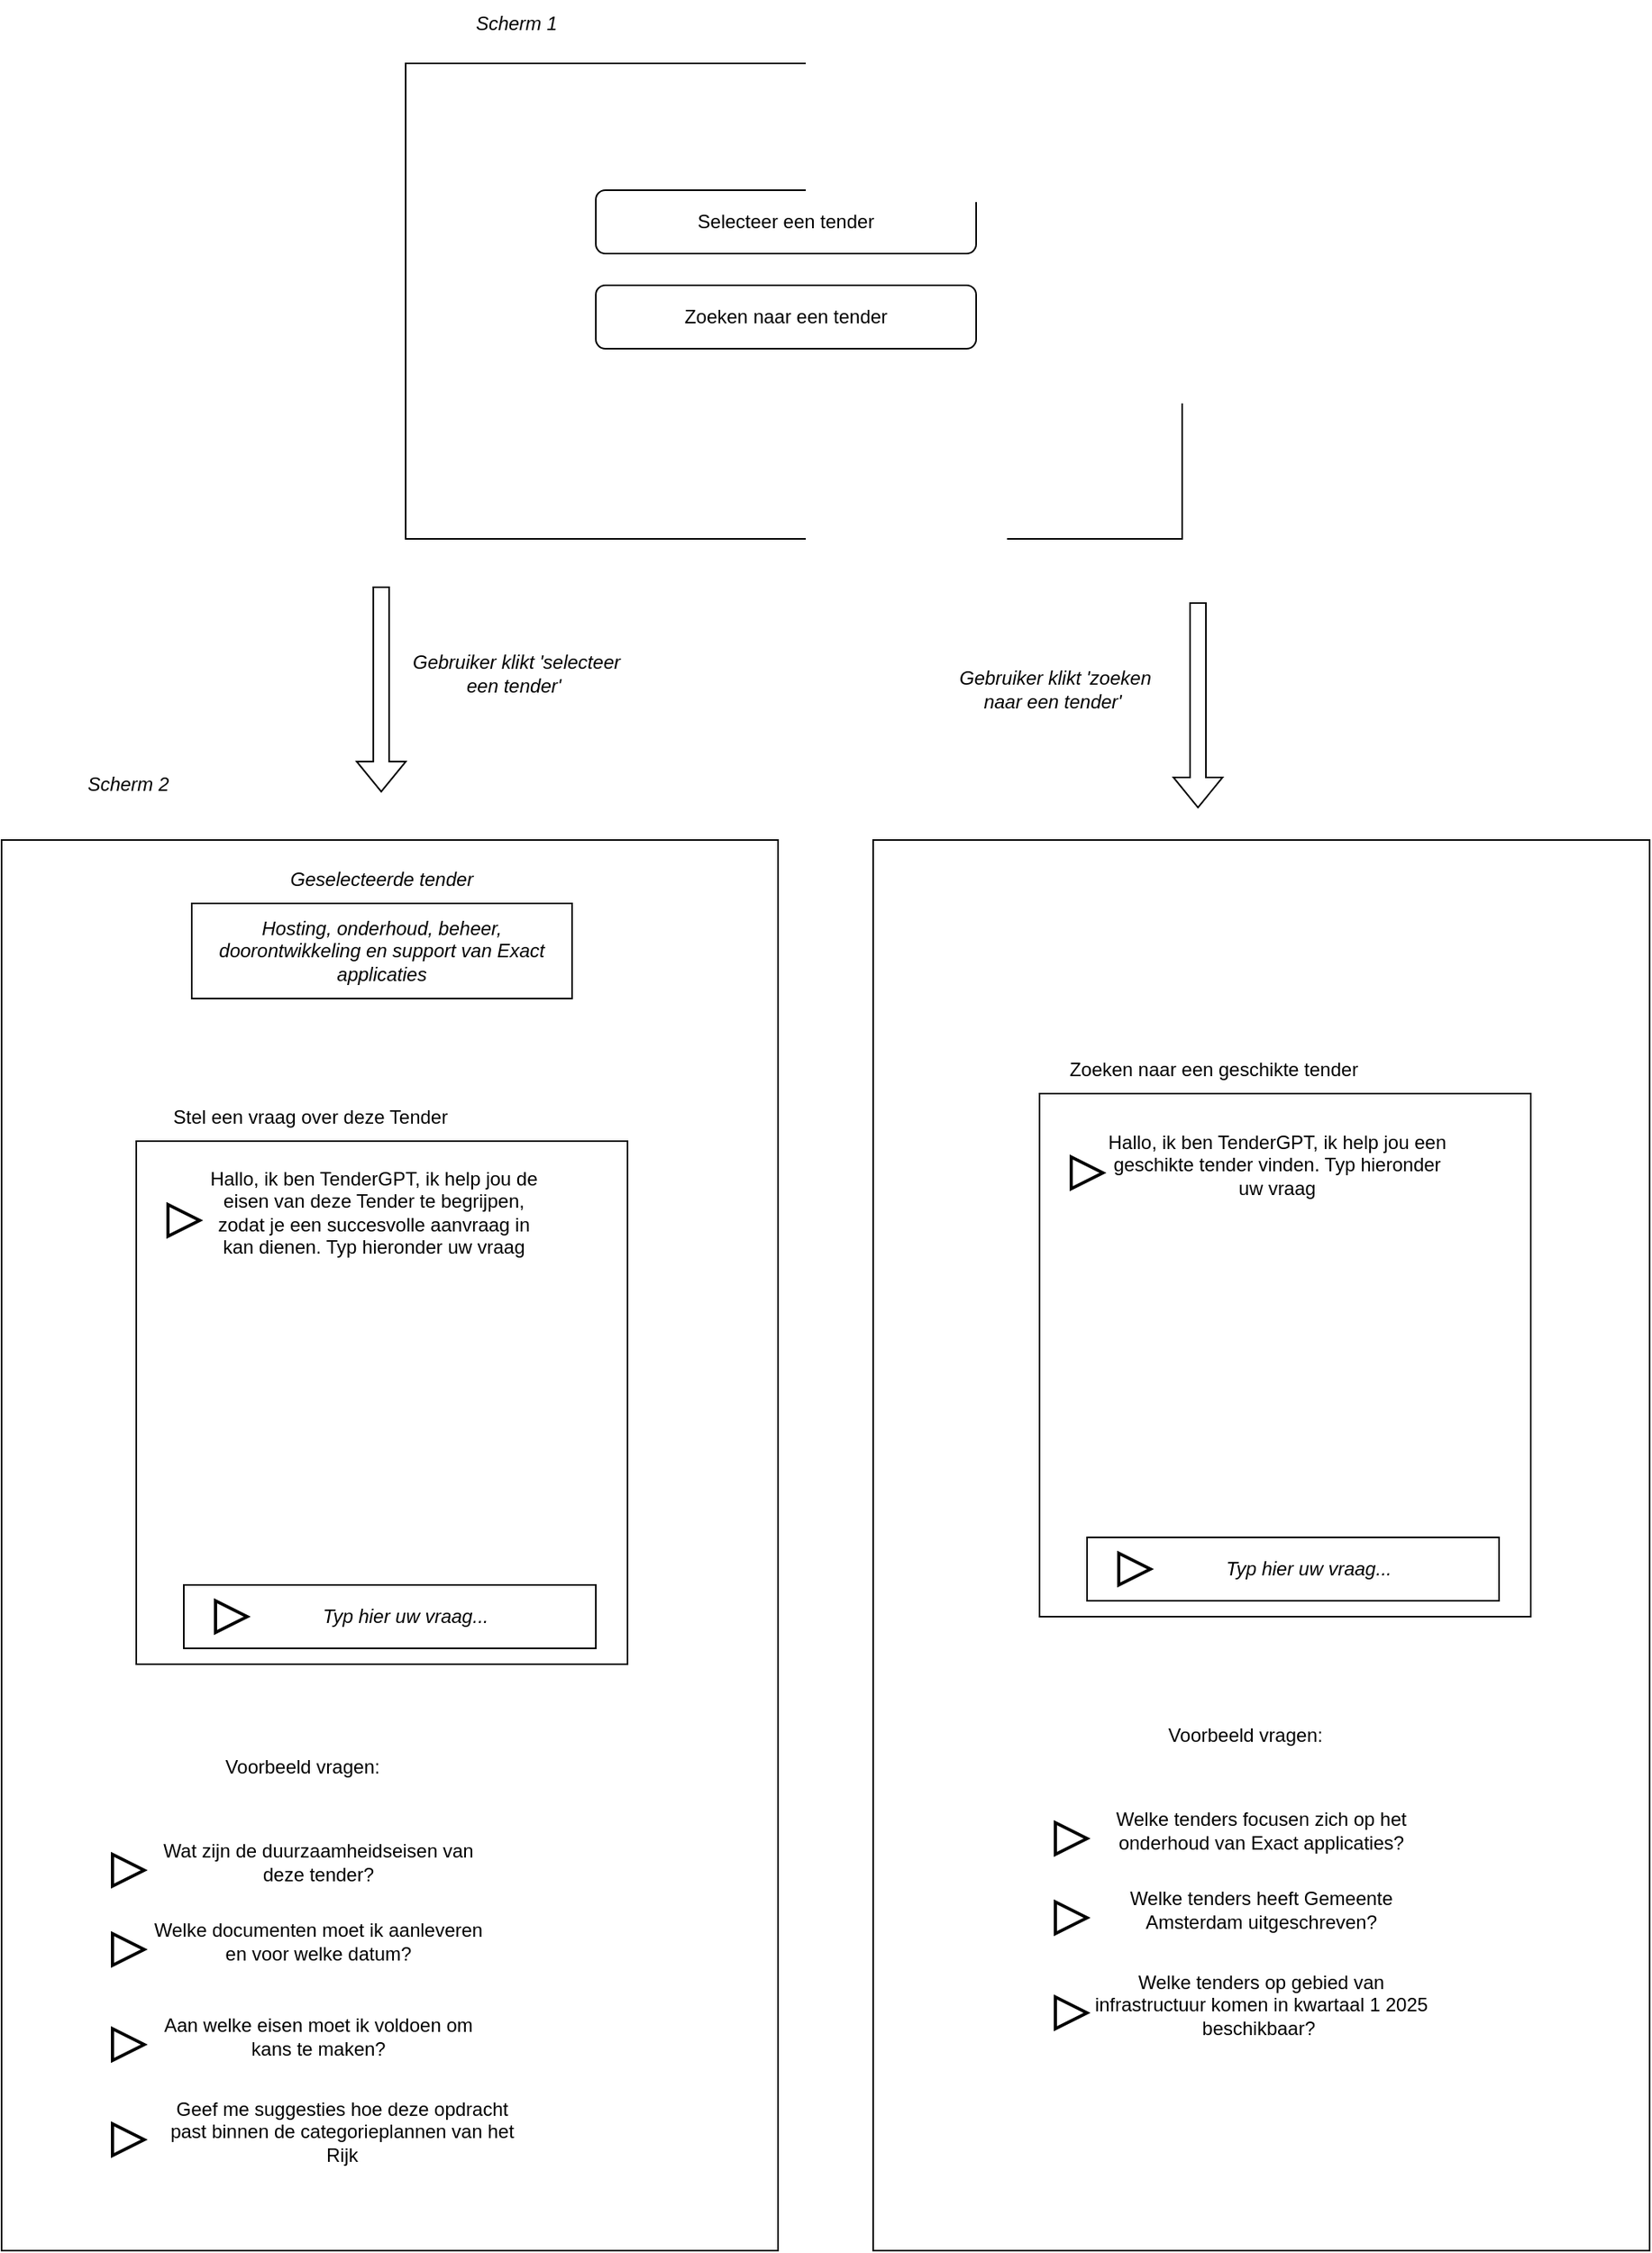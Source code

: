 <mxfile version="15.4.0" type="device"><diagram id="0NIoe1NZDVQokcdDmoen" name="Page-1"><mxGraphModel dx="1296" dy="1176" grid="1" gridSize="10" guides="1" tooltips="1" connect="1" arrows="1" fold="1" page="1" pageScale="1" pageWidth="850" pageHeight="1100" math="0" shadow="0"><root><mxCell id="0"/><mxCell id="1" parent="0"/><mxCell id="rOGVCe3DXI1mIsyDUn-8-42" value="" style="rounded=0;whiteSpace=wrap;html=1;" vertex="1" parent="1"><mxGeometry x="785" y="810" width="490" height="890" as="geometry"/></mxCell><mxCell id="rOGVCe3DXI1mIsyDUn-8-1" value="" style="rounded=0;whiteSpace=wrap;html=1;" vertex="1" parent="1"><mxGeometry x="490" y="320" width="490" height="300" as="geometry"/></mxCell><mxCell id="rOGVCe3DXI1mIsyDUn-8-3" value="Selecteer een tender" style="rounded=1;whiteSpace=wrap;html=1;" vertex="1" parent="1"><mxGeometry x="610" y="400" width="240" height="40" as="geometry"/></mxCell><mxCell id="rOGVCe3DXI1mIsyDUn-8-7" value="" style="rounded=0;whiteSpace=wrap;html=1;" vertex="1" parent="1"><mxGeometry x="235" y="810" width="490" height="890" as="geometry"/></mxCell><mxCell id="rOGVCe3DXI1mIsyDUn-8-5" value="&lt;span style=&quot;text-align: -webkit-left&quot;&gt;&lt;i&gt;Hosting, onderhoud, beheer, doorontwikkeling en support van Exact applicaties&lt;/i&gt;&lt;/span&gt;" style="rounded=0;whiteSpace=wrap;html=1;glass=0;" vertex="1" parent="1"><mxGeometry x="355" y="850" width="240" height="60" as="geometry"/></mxCell><mxCell id="rOGVCe3DXI1mIsyDUn-8-8" value="" style="shape=flexArrow;endArrow=classic;html=1;rounded=0;edgeStyle=orthogonalEdgeStyle;" edge="1" parent="1"><mxGeometry width="50" height="50" relative="1" as="geometry"><mxPoint x="474.58" y="650" as="sourcePoint"/><mxPoint x="474.58" y="780" as="targetPoint"/></mxGeometry></mxCell><mxCell id="rOGVCe3DXI1mIsyDUn-8-6" value="&lt;i&gt;Geselecteerde tender&lt;/i&gt;" style="text;html=1;strokeColor=none;fillColor=none;align=center;verticalAlign=middle;whiteSpace=wrap;rounded=0;" vertex="1" parent="1"><mxGeometry x="405" y="820" width="140" height="30" as="geometry"/></mxCell><mxCell id="rOGVCe3DXI1mIsyDUn-8-11" value="Stel een vraag over deze Tender" style="text;html=1;strokeColor=none;fillColor=none;align=center;verticalAlign=middle;whiteSpace=wrap;rounded=0;" vertex="1" parent="1"><mxGeometry x="320" y="970" width="220" height="30" as="geometry"/></mxCell><mxCell id="rOGVCe3DXI1mIsyDUn-8-12" value="" style="rounded=0;whiteSpace=wrap;html=1;" vertex="1" parent="1"><mxGeometry x="320" y="1000" width="310" height="330" as="geometry"/></mxCell><mxCell id="rOGVCe3DXI1mIsyDUn-8-13" value="Hallo, ik ben TenderGPT, ik help jou de eisen van deze Tender te begrijpen, zodat je een succesvolle aanvraag in kan dienen. Typ hieronder uw vraag" style="text;html=1;strokeColor=none;fillColor=none;align=center;verticalAlign=middle;whiteSpace=wrap;rounded=0;" vertex="1" parent="1"><mxGeometry x="360" y="1030" width="220" height="30" as="geometry"/></mxCell><mxCell id="rOGVCe3DXI1mIsyDUn-8-14" value="" style="verticalLabelPosition=bottom;verticalAlign=top;html=1;strokeWidth=2;shape=mxgraph.arrows2.arrow;dy=0.6;dx=40;notch=0;" vertex="1" parent="1"><mxGeometry x="340" y="1040" width="20" height="20" as="geometry"/></mxCell><mxCell id="rOGVCe3DXI1mIsyDUn-8-15" value="" style="rounded=0;whiteSpace=wrap;html=1;" vertex="1" parent="1"><mxGeometry x="350" y="1280" width="260" height="40" as="geometry"/></mxCell><mxCell id="rOGVCe3DXI1mIsyDUn-8-16" value="" style="verticalLabelPosition=bottom;verticalAlign=top;html=1;strokeWidth=2;shape=mxgraph.arrows2.arrow;dy=0.6;dx=40;notch=0;" vertex="1" parent="1"><mxGeometry x="370" y="1290" width="20" height="20" as="geometry"/></mxCell><mxCell id="rOGVCe3DXI1mIsyDUn-8-17" value="&lt;i&gt;Typ hier uw vraag...&lt;/i&gt;" style="text;html=1;strokeColor=none;fillColor=none;align=center;verticalAlign=middle;whiteSpace=wrap;rounded=0;" vertex="1" parent="1"><mxGeometry x="380" y="1285" width="220" height="30" as="geometry"/></mxCell><mxCell id="rOGVCe3DXI1mIsyDUn-8-18" value="Voorbeeld vragen:" style="text;html=1;strokeColor=none;fillColor=none;align=center;verticalAlign=middle;whiteSpace=wrap;rounded=0;" vertex="1" parent="1"><mxGeometry x="315" y="1380" width="220" height="30" as="geometry"/></mxCell><mxCell id="rOGVCe3DXI1mIsyDUn-8-20" value="Wat zijn de duurzaamheidseisen van deze tender?" style="text;html=1;strokeColor=none;fillColor=none;align=center;verticalAlign=middle;whiteSpace=wrap;rounded=0;" vertex="1" parent="1"><mxGeometry x="325" y="1440" width="220" height="30" as="geometry"/></mxCell><mxCell id="rOGVCe3DXI1mIsyDUn-8-21" value="" style="verticalLabelPosition=bottom;verticalAlign=top;html=1;strokeWidth=2;shape=mxgraph.arrows2.arrow;dy=0.6;dx=40;notch=0;" vertex="1" parent="1"><mxGeometry x="305" y="1450" width="20" height="20" as="geometry"/></mxCell><mxCell id="rOGVCe3DXI1mIsyDUn-8-24" value="Welke documenten moet ik aanleveren en voor welke datum?" style="text;html=1;strokeColor=none;fillColor=none;align=center;verticalAlign=middle;whiteSpace=wrap;rounded=0;" vertex="1" parent="1"><mxGeometry x="325" y="1490" width="220" height="30" as="geometry"/></mxCell><mxCell id="rOGVCe3DXI1mIsyDUn-8-25" value="" style="verticalLabelPosition=bottom;verticalAlign=top;html=1;strokeWidth=2;shape=mxgraph.arrows2.arrow;dy=0.6;dx=40;notch=0;" vertex="1" parent="1"><mxGeometry x="305" y="1500" width="20" height="20" as="geometry"/></mxCell><mxCell id="rOGVCe3DXI1mIsyDUn-8-26" value="Aan welke eisen moet ik voldoen om kans te maken?" style="text;html=1;strokeColor=none;fillColor=none;align=center;verticalAlign=middle;whiteSpace=wrap;rounded=0;" vertex="1" parent="1"><mxGeometry x="325" y="1550" width="220" height="30" as="geometry"/></mxCell><mxCell id="rOGVCe3DXI1mIsyDUn-8-27" value="" style="verticalLabelPosition=bottom;verticalAlign=top;html=1;strokeWidth=2;shape=mxgraph.arrows2.arrow;dy=0.6;dx=40;notch=0;" vertex="1" parent="1"><mxGeometry x="305" y="1560" width="20" height="20" as="geometry"/></mxCell><mxCell id="rOGVCe3DXI1mIsyDUn-8-28" value="&lt;i&gt;Scherm 1&lt;/i&gt;" style="text;html=1;strokeColor=none;fillColor=none;align=center;verticalAlign=middle;whiteSpace=wrap;rounded=0;" vertex="1" parent="1"><mxGeometry x="490" y="280" width="140" height="30" as="geometry"/></mxCell><mxCell id="rOGVCe3DXI1mIsyDUn-8-29" value="&lt;i&gt;Scherm 2&lt;/i&gt;" style="text;html=1;strokeColor=none;fillColor=none;align=center;verticalAlign=middle;whiteSpace=wrap;rounded=0;" vertex="1" parent="1"><mxGeometry x="245" y="760" width="140" height="30" as="geometry"/></mxCell><mxCell id="rOGVCe3DXI1mIsyDUn-8-31" value="Zoeken naar een tender" style="rounded=1;whiteSpace=wrap;html=1;" vertex="1" parent="1"><mxGeometry x="610" y="460" width="240" height="40" as="geometry"/></mxCell><mxCell id="rOGVCe3DXI1mIsyDUn-8-32" value="&lt;i&gt;Gebruiker klikt 'selecteer een tender'&amp;nbsp;&lt;/i&gt;" style="text;html=1;strokeColor=none;fillColor=none;align=center;verticalAlign=middle;whiteSpace=wrap;rounded=0;" vertex="1" parent="1"><mxGeometry x="490" y="690" width="140" height="30" as="geometry"/></mxCell><mxCell id="rOGVCe3DXI1mIsyDUn-8-33" value="" style="shape=flexArrow;endArrow=classic;html=1;rounded=0;edgeStyle=orthogonalEdgeStyle;" edge="1" parent="1"><mxGeometry width="50" height="50" relative="1" as="geometry"><mxPoint x="990.0" y="660" as="sourcePoint"/><mxPoint x="990.0" y="790" as="targetPoint"/></mxGeometry></mxCell><mxCell id="rOGVCe3DXI1mIsyDUn-8-34" value="&lt;i&gt;Gebruiker klikt 'zoeken naar een tender'&amp;nbsp;&lt;/i&gt;" style="text;html=1;strokeColor=none;fillColor=none;align=center;verticalAlign=middle;whiteSpace=wrap;rounded=0;" vertex="1" parent="1"><mxGeometry x="830" y="700" width="140" height="30" as="geometry"/></mxCell><mxCell id="rOGVCe3DXI1mIsyDUn-8-35" value="Zoeken naar een geschikte tender" style="text;html=1;strokeColor=none;fillColor=none;align=center;verticalAlign=middle;whiteSpace=wrap;rounded=0;" vertex="1" parent="1"><mxGeometry x="890" y="940" width="220" height="30" as="geometry"/></mxCell><mxCell id="rOGVCe3DXI1mIsyDUn-8-36" value="" style="rounded=0;whiteSpace=wrap;html=1;" vertex="1" parent="1"><mxGeometry x="890" y="970" width="310" height="330" as="geometry"/></mxCell><mxCell id="rOGVCe3DXI1mIsyDUn-8-37" value="Hallo, ik ben TenderGPT, ik help jou een geschikte tender vinden. Typ hieronder uw vraag" style="text;html=1;strokeColor=none;fillColor=none;align=center;verticalAlign=middle;whiteSpace=wrap;rounded=0;" vertex="1" parent="1"><mxGeometry x="930" y="1000" width="220" height="30" as="geometry"/></mxCell><mxCell id="rOGVCe3DXI1mIsyDUn-8-38" value="" style="verticalLabelPosition=bottom;verticalAlign=top;html=1;strokeWidth=2;shape=mxgraph.arrows2.arrow;dy=0.6;dx=40;notch=0;" vertex="1" parent="1"><mxGeometry x="910" y="1010" width="20" height="20" as="geometry"/></mxCell><mxCell id="rOGVCe3DXI1mIsyDUn-8-39" value="" style="rounded=0;whiteSpace=wrap;html=1;" vertex="1" parent="1"><mxGeometry x="920" y="1250" width="260" height="40" as="geometry"/></mxCell><mxCell id="rOGVCe3DXI1mIsyDUn-8-40" value="" style="verticalLabelPosition=bottom;verticalAlign=top;html=1;strokeWidth=2;shape=mxgraph.arrows2.arrow;dy=0.6;dx=40;notch=0;" vertex="1" parent="1"><mxGeometry x="940" y="1260" width="20" height="20" as="geometry"/></mxCell><mxCell id="rOGVCe3DXI1mIsyDUn-8-41" value="&lt;i&gt;Typ hier uw vraag...&lt;/i&gt;" style="text;html=1;strokeColor=none;fillColor=none;align=center;verticalAlign=middle;whiteSpace=wrap;rounded=0;" vertex="1" parent="1"><mxGeometry x="950" y="1255" width="220" height="30" as="geometry"/></mxCell><mxCell id="rOGVCe3DXI1mIsyDUn-8-43" value="Voorbeeld vragen:" style="text;html=1;strokeColor=none;fillColor=none;align=center;verticalAlign=middle;whiteSpace=wrap;rounded=0;" vertex="1" parent="1"><mxGeometry x="910" y="1360" width="220" height="30" as="geometry"/></mxCell><mxCell id="rOGVCe3DXI1mIsyDUn-8-44" value="Welke tenders focusen zich op het onderhoud van Exact applicaties?" style="text;html=1;strokeColor=none;fillColor=none;align=center;verticalAlign=middle;whiteSpace=wrap;rounded=0;" vertex="1" parent="1"><mxGeometry x="920" y="1420" width="220" height="30" as="geometry"/></mxCell><mxCell id="rOGVCe3DXI1mIsyDUn-8-45" value="" style="verticalLabelPosition=bottom;verticalAlign=top;html=1;strokeWidth=2;shape=mxgraph.arrows2.arrow;dy=0.6;dx=40;notch=0;" vertex="1" parent="1"><mxGeometry x="900" y="1430" width="20" height="20" as="geometry"/></mxCell><mxCell id="rOGVCe3DXI1mIsyDUn-8-46" value="Welke tenders heeft Gemeente Amsterdam uitgeschreven?" style="text;html=1;strokeColor=none;fillColor=none;align=center;verticalAlign=middle;whiteSpace=wrap;rounded=0;" vertex="1" parent="1"><mxGeometry x="920" y="1470" width="220" height="30" as="geometry"/></mxCell><mxCell id="rOGVCe3DXI1mIsyDUn-8-47" value="" style="verticalLabelPosition=bottom;verticalAlign=top;html=1;strokeWidth=2;shape=mxgraph.arrows2.arrow;dy=0.6;dx=40;notch=0;" vertex="1" parent="1"><mxGeometry x="900" y="1480" width="20" height="20" as="geometry"/></mxCell><mxCell id="rOGVCe3DXI1mIsyDUn-8-48" value="Welke tenders op gebied van infrastructuur komen in kwartaal 1 2025 beschikbaar?&amp;nbsp;" style="text;html=1;strokeColor=none;fillColor=none;align=center;verticalAlign=middle;whiteSpace=wrap;rounded=0;" vertex="1" parent="1"><mxGeometry x="920" y="1530" width="220" height="30" as="geometry"/></mxCell><mxCell id="rOGVCe3DXI1mIsyDUn-8-49" value="" style="verticalLabelPosition=bottom;verticalAlign=top;html=1;strokeWidth=2;shape=mxgraph.arrows2.arrow;dy=0.6;dx=40;notch=0;" vertex="1" parent="1"><mxGeometry x="900" y="1540" width="20" height="20" as="geometry"/></mxCell><mxCell id="rOGVCe3DXI1mIsyDUn-8-51" value="Geef me suggesties hoe deze opdracht past binnen de categorieplannen van het Rijk" style="text;html=1;strokeColor=none;fillColor=none;align=center;verticalAlign=middle;whiteSpace=wrap;rounded=0;" vertex="1" parent="1"><mxGeometry x="340" y="1610" width="220" height="30" as="geometry"/></mxCell><mxCell id="rOGVCe3DXI1mIsyDUn-8-52" value="" style="verticalLabelPosition=bottom;verticalAlign=top;html=1;strokeWidth=2;shape=mxgraph.arrows2.arrow;dy=0.6;dx=40;notch=0;" vertex="1" parent="1"><mxGeometry x="305" y="1620" width="20" height="20" as="geometry"/></mxCell></root></mxGraphModel></diagram></mxfile>